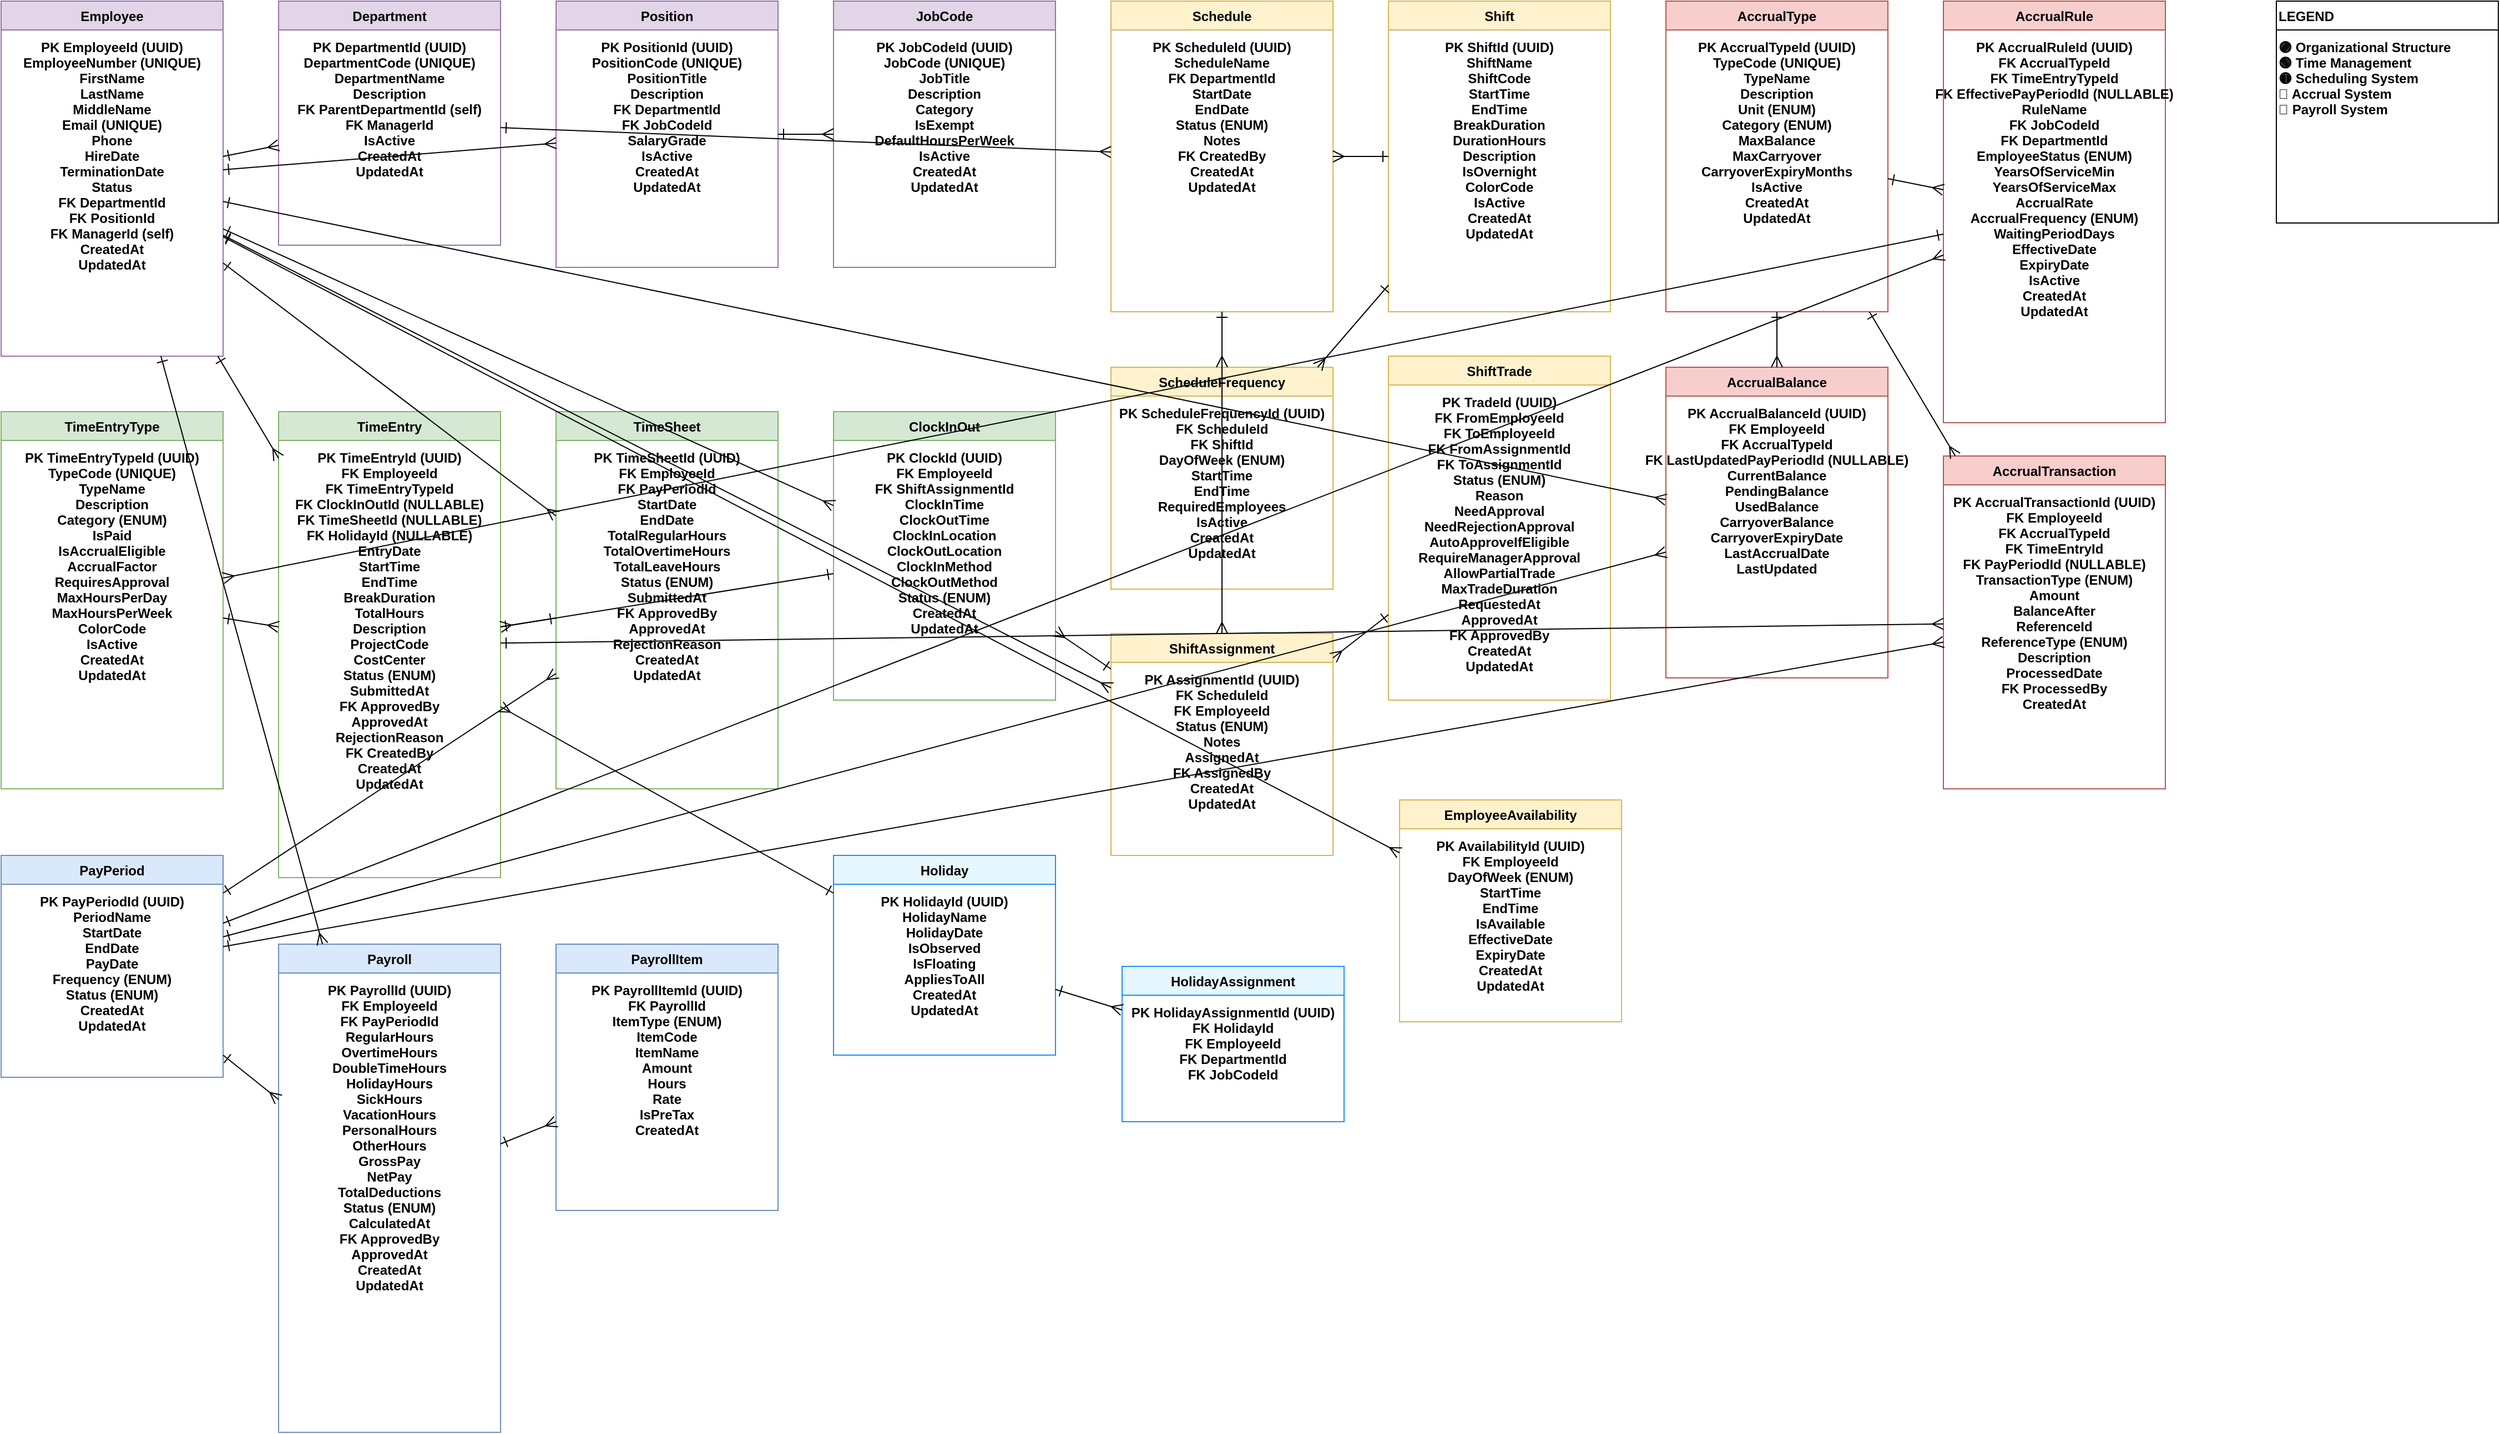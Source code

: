 <mxfile version="28.0.6">
  <diagram name="HR System ERD" id="hr-system-erd">
    <mxGraphModel dx="1465" dy="607" grid="1" gridSize="10" guides="1" tooltips="1" connect="1" arrows="1" fold="1" page="1" pageScale="1" pageWidth="3300" pageHeight="2339" math="0" shadow="0">
      <root>
        <mxCell id="0" />
        <mxCell id="1" parent="0" />
        <mxCell id="employee-entity" value="Employee&#xa;&#xa;PK EmployeeId (UUID)&#xa;EmployeeNumber (UNIQUE)&#xa;FirstName&#xa;LastName&#xa;MiddleName&#xa;Email (UNIQUE)&#xa;Phone&#xa;HireDate&#xa;TerminationDate&#xa;Status&#xa;FK DepartmentId&#xa;FK PositionId&#xa;FK ManagerId (self)&#xa;CreatedAt&#xa;UpdatedAt" style="swimlane;fontStyle=1;align=center;verticalAlign=top;childLayout=stackLayout;horizontal=1;startSize=26;horizontalStack=0;resizeParent=1;resizeParentMax=0;resizeLast=0;collapsible=1;marginBottom=0;fillColor=#e1d5e7;strokeColor=#9673a6;" parent="1" vertex="1">
          <mxGeometry x="50" y="50" width="200" height="320" as="geometry" />
        </mxCell>
        <mxCell id="department-entity" value="Department&#xa;&#xa;PK DepartmentId (UUID)&#xa;DepartmentCode (UNIQUE)&#xa;DepartmentName&#xa;Description&#xa;FK ParentDepartmentId (self)&#xa;FK ManagerId&#xa;IsActive&#xa;CreatedAt&#xa;UpdatedAt" style="swimlane;fontStyle=1;align=center;verticalAlign=top;childLayout=stackLayout;horizontal=1;startSize=26;horizontalStack=0;resizeParent=1;resizeParentMax=0;resizeLast=0;collapsible=1;marginBottom=0;fillColor=#e1d5e7;strokeColor=#9673a6;" parent="1" vertex="1">
          <mxGeometry x="300" y="50" width="200" height="220" as="geometry" />
        </mxCell>
        <mxCell id="position-entity" value="Position&#xa;&#xa;PK PositionId (UUID)&#xa;PositionCode (UNIQUE)&#xa;PositionTitle&#xa;Description&#xa;FK DepartmentId&#xa;FK JobCodeId&#xa;SalaryGrade&#xa;IsActive&#xa;CreatedAt&#xa;UpdatedAt" style="swimlane;fontStyle=1;align=center;verticalAlign=top;childLayout=stackLayout;horizontal=1;startSize=26;horizontalStack=0;resizeParent=1;resizeParentMax=0;resizeLast=0;collapsible=1;marginBottom=0;fillColor=#e1d5e7;strokeColor=#9673a6;" parent="1" vertex="1">
          <mxGeometry x="550" y="50" width="200" height="240" as="geometry" />
        </mxCell>
        <mxCell id="jobcode-entity" value="JobCode&#xa;&#xa;PK JobCodeId (UUID)&#xa;JobCode (UNIQUE)&#xa;JobTitle&#xa;Description&#xa;Category&#xa;IsExempt&#xa;DefaultHoursPerWeek&#xa;IsActive&#xa;CreatedAt&#xa;UpdatedAt" style="swimlane;fontStyle=1;align=center;verticalAlign=top;childLayout=stackLayout;horizontal=1;startSize=26;horizontalStack=0;resizeParent=1;resizeParentMax=0;resizeLast=0;collapsible=1;marginBottom=0;fillColor=#e1d5e7;strokeColor=#9673a6;" parent="1" vertex="1">
          <mxGeometry x="800" y="50" width="200" height="240" as="geometry" />
        </mxCell>
        <mxCell id="time-entry-type-entity" value="TimeEntryType&#xa;&#xa;PK TimeEntryTypeId (UUID)&#xa;TypeCode (UNIQUE)&#xa;TypeName&#xa;Description&#xa;Category (ENUM)&#xa;IsPaid&#xa;IsAccrualEligible&#xa;AccrualFactor&#xa;RequiresApproval&#xa;MaxHoursPerDay&#xa;MaxHoursPerWeek&#xa;ColorCode&#xa;IsActive&#xa;CreatedAt&#xa;UpdatedAt" style="swimlane;fontStyle=1;align=center;verticalAlign=top;childLayout=stackLayout;horizontal=1;startSize=26;horizontalStack=0;resizeParent=1;resizeParentMax=0;resizeLast=0;collapsible=1;marginBottom=0;fillColor=#d5e8d4;strokeColor=#82b366;" parent="1" vertex="1">
          <mxGeometry x="50" y="420" width="200" height="340" as="geometry" />
        </mxCell>
        <mxCell id="time-entry-entity" value="TimeEntry&#xa;&#xa;PK TimeEntryId (UUID)&#xa;FK EmployeeId&#xa;FK TimeEntryTypeId&#xa;FK ClockInOutId (NULLABLE)&#xa;FK TimeSheetId (NULLABLE)&#xa;FK HolidayId (NULLABLE)&#xa;EntryDate&#xa;StartTime&#xa;EndTime&#xa;BreakDuration&#xa;TotalHours&#xa;Description&#xa;ProjectCode&#xa;CostCenter&#xa;Status (ENUM)&#xa;SubmittedAt&#xa;FK ApprovedBy&#xa;ApprovedAt&#xa;RejectionReason&#xa;FK CreatedBy&#xa;CreatedAt&#xa;UpdatedAt" style="swimlane;fontStyle=1;align=center;verticalAlign=top;childLayout=stackLayout;horizontal=1;startSize=26;horizontalStack=0;resizeParent=1;resizeParentMax=0;resizeLast=0;collapsible=1;marginBottom=0;fillColor=#d5e8d4;strokeColor=#82b366;" parent="1" vertex="1">
          <mxGeometry x="300" y="420" width="200" height="420" as="geometry" />
        </mxCell>
        <mxCell id="timesheet-entity" value="TimeSheet&#xa;&#xa;PK TimeSheetId (UUID)&#xa;FK EmployeeId&#xa;FK PayPeriodId&#xa;StartDate&#xa;EndDate&#xa;TotalRegularHours&#xa;TotalOvertimeHours&#xa;TotalLeaveHours&#xa;Status (ENUM)&#xa;SubmittedAt&#xa;FK ApprovedBy&#xa;ApprovedAt&#xa;RejectionReason&#xa;CreatedAt&#xa;UpdatedAt" style="swimlane;fontStyle=1;align=center;verticalAlign=top;childLayout=stackLayout;horizontal=1;startSize=26;horizontalStack=0;resizeParent=1;resizeParentMax=0;collapsible=1;marginBottom=0;fillColor=#d5e8d4;strokeColor=#82b366;" parent="1" vertex="1">
          <mxGeometry x="550" y="420" width="200" height="340" as="geometry" />
        </mxCell>
        <mxCell id="clock-in-out-entity" value="ClockInOut&#xa;&#xa;PK ClockId (UUID)&#xa;FK EmployeeId&#xa;FK ShiftAssignmentId&#xa;ClockInTime&#xa;ClockOutTime&#xa;ClockInLocation&#xa;ClockOutLocation&#xa;ClockInMethod&#xa;ClockOutMethod&#xa;Status (ENUM)&#xa;CreatedAt&#xa;UpdatedAt" style="swimlane;fontStyle=1;align=center;verticalAlign=top;childLayout=stackLayout;horizontal=1;startSize=26;horizontalStack=0;resizeParent=1;resizeParentMax=0;resizeLast=0;collapsible=1;marginBottom=0;fillColor=#d5e8d4;strokeColor=#82b366;" vertex="1" parent="1">
          <mxGeometry x="800" y="420" width="200" height="260" as="geometry" />
        </mxCell>
        <mxCell id="schedule-entity" value="Schedule&#xa;&#xa;PK ScheduleId (UUID)&#xa;ScheduleName&#xa;FK DepartmentId&#xa;StartDate&#xa;EndDate&#xa;Status (ENUM)&#xa;Notes&#xa;FK CreatedBy&#xa;CreatedAt&#xa;UpdatedAt" style="swimlane;fontStyle=1;align=center;verticalAlign=top;childLayout=stackLayout;horizontal=1;startSize=26;horizontalStack=0;resizeParent=1;resizeParentMax=0;resizeLast=0;collapsible=1;marginBottom=0;fillColor=#fff2cc;strokeColor=#d6b656;" parent="1" vertex="1">
          <mxGeometry x="1050" y="50" width="200" height="280" as="geometry" />
        </mxCell>
        <mxCell id="shift-entity" value="Shift&#xa;&#xa;PK ShiftId (UUID)&#xa;ShiftName&#xa;ShiftCode&#xa;StartTime&#xa;EndTime&#xa;BreakDuration&#xa;DurationHours&#xa;Description&#xa;IsOvernight&#xa;ColorCode&#xa;IsActive&#xa;CreatedAt&#xa;UpdatedAt" style="swimlane;fontStyle=1;align=center;verticalAlign=top;childLayout=stackLayout;horizontal=1;startSize=26;horizontalStack=0;resizeParent=1;resizeParentMax=0;resizeLast=0;collapsible=1;marginBottom=0;fillColor=#fff2cc;strokeColor=#d6b656;" parent="1" vertex="1">
          <mxGeometry x="1300" y="50" width="200" height="280" as="geometry" />
        </mxCell>
        <mxCell id="schedule-frequency-entity" value="ScheduleFrequency&#xa;&#xa;PK ScheduleFrequencyId (UUID)&#xa;FK ScheduleId&#xa;FK ShiftId&#xa;DayOfWeek (ENUM)&#xa;StartTime&#xa;EndTime&#xa;RequiredEmployees&#xa;IsActive&#xa;CreatedAt&#xa;UpdatedAt" style="swimlane;fontStyle=1;align=center;verticalAlign=top;childLayout=stackLayout;horizontal=1;startSize=26;horizontalStack=0;resizeParent=1;resizeParentMax=0;resizeLast=0;collapsible=1;marginBottom=0;fillColor=#fff2cc;strokeColor=#d6b656;" vertex="1" parent="1">
          <mxGeometry x="1050" y="380" width="200" height="200" as="geometry" />
        </mxCell>
        <mxCell id="shift-assignment-entity" value="ShiftAssignment&#xa;&#xa;PK AssignmentId (UUID)&#xa;FK ScheduleId&#xa;FK EmployeeId&#xa;Status (ENUM)&#xa;Notes&#xa;AssignedAt&#xa;FK AssignedBy&#xa;CreatedAt&#xa;UpdatedAt" style="swimlane;fontStyle=1;align=center;verticalAlign=top;childLayout=stackLayout;horizontal=1;startSize=26;horizontalStack=0;resizeParent=1;resizeParentMax=0;resizeLast=0;collapsible=1;marginBottom=0;fillColor=#fff2cc;strokeColor=#d6b656;" vertex="1" parent="1">
          <mxGeometry x="1050" y="620" width="200" height="200" as="geometry" />
        </mxCell>
        <mxCell id="shift-trade-entity" value="ShiftTrade&#xa;&#xa;PK TradeId (UUID)&#xa;FK FromEmployeeId&#xa;FK ToEmployeeId&#xa;FK FromAssignmentId&#xa;FK ToAssignmentId&#xa;Status (ENUM)&#xa;Reason&#xa;NeedApproval&#xa;NeedRejectionApproval&#xa;AutoApproveIfEligible&#xa;RequireManagerApproval&#xa;AllowPartialTrade&#xa;MaxTradeDuration&#xa;RequestedAt&#xa;ApprovedAt&#xa;FK ApprovedBy&#xa;CreatedAt&#xa;UpdatedAt" style="swimlane;fontStyle=1;align=center;verticalAlign=top;childLayout=stackLayout;horizontal=1;startSize=26;horizontalStack=0;resizeParent=1;resizeParentMax=0;resizeLast=0;collapsible=1;marginBottom=0;fillColor=#fff2cc;strokeColor=#d6b656;" parent="1" vertex="1">
          <mxGeometry x="1300" y="370" width="200" height="310" as="geometry" />
        </mxCell>
        <mxCell id="accrual-type-entity" value="AccrualType&#xa;&#xa;PK AccrualTypeId (UUID)&#xa;TypeCode (UNIQUE)&#xa;TypeName&#xa;Description&#xa;Unit (ENUM)&#xa;Category (ENUM)&#xa;MaxBalance&#xa;MaxCarryover&#xa;CarryoverExpiryMonths&#xa;IsActive&#xa;CreatedAt&#xa;UpdatedAt" style="swimlane;fontStyle=1;align=center;verticalAlign=top;childLayout=stackLayout;horizontal=1;startSize=26;horizontalStack=0;resizeParent=1;resizeParentMax=0;resizeLast=0;collapsible=1;marginBottom=0;fillColor=#f8cecc;strokeColor=#b85450;" parent="1" vertex="1">
          <mxGeometry x="1550" y="50" width="200" height="280" as="geometry" />
        </mxCell>
        <mxCell id="accrual-rule-entity" value="AccrualRule&#xa;&#xa;PK AccrualRuleId (UUID)&#xa;FK AccrualTypeId&#xa;FK TimeEntryTypeId&#xa;FK EffectivePayPeriodId (NULLABLE)&#xa;RuleName&#xa;FK JobCodeId&#xa;FK DepartmentId&#xa;EmployeeStatus (ENUM)&#xa;YearsOfServiceMin&#xa;YearsOfServiceMax&#xa;AccrualRate&#xa;AccrualFrequency (ENUM)&#xa;WaitingPeriodDays&#xa;EffectiveDate&#xa;ExpiryDate&#xa;IsActive&#xa;CreatedAt&#xa;UpdatedAt" style="swimlane;fontStyle=1;align=center;verticalAlign=top;childLayout=stackLayout;horizontal=1;startSize=26;horizontalStack=0;resizeParent=1;resizeParentMax=0;resizeLast=0;collapsible=1;marginBottom=0;fillColor=#f8cecc;strokeColor=#b85450;" parent="1" vertex="1">
          <mxGeometry x="1800" y="50" width="200" height="380" as="geometry" />
        </mxCell>
        <mxCell id="accrual-balance-entity" value="AccrualBalance&#xa;&#xa;PK AccrualBalanceId (UUID)&#xa;FK EmployeeId&#xa;FK AccrualTypeId&#xa;FK LastUpdatedPayPeriodId (NULLABLE)&#xa;CurrentBalance&#xa;PendingBalance&#xa;UsedBalance&#xa;CarryoverBalance&#xa;CarryoverExpiryDate&#xa;LastAccrualDate&#xa;LastUpdated" style="swimlane;fontStyle=1;align=center;verticalAlign=top;childLayout=stackLayout;horizontal=1;startSize=26;horizontalStack=0;resizeParent=1;resizeParentMax=0;resizeLast=0;collapsible=1;marginBottom=0;fillColor=#f8cecc;strokeColor=#b85450;" parent="1" vertex="1">
          <mxGeometry x="1550" y="380" width="200" height="280" as="geometry" />
        </mxCell>
        <mxCell id="accrual-transaction-entity" value="AccrualTransaction&#xa;&#xa;PK AccrualTransactionId (UUID)&#xa;FK EmployeeId&#xa;FK AccrualTypeId&#xa;FK TimeEntryId&#xa;FK PayPeriodId (NULLABLE)&#xa;TransactionType (ENUM)&#xa;Amount&#xa;BalanceAfter&#xa;ReferenceId&#xa;ReferenceType (ENUM)&#xa;Description&#xa;ProcessedDate&#xa;FK ProcessedBy&#xa;CreatedAt" style="swimlane;fontStyle=1;align=center;verticalAlign=top;childLayout=stackLayout;horizontal=1;startSize=26;horizontalStack=0;resizeParent=1;resizeParentMax=0;resizeLast=0;collapsible=1;marginBottom=0;fillColor=#f8cecc;strokeColor=#b85450;" parent="1" vertex="1">
          <mxGeometry x="1800" y="460" width="200" height="300" as="geometry" />
        </mxCell>
        <mxCell id="pay-period-entity" value="PayPeriod&#xa;&#xa;PK PayPeriodId (UUID)&#xa;PeriodName&#xa;StartDate&#xa;EndDate&#xa;PayDate&#xa;Frequency (ENUM)&#xa;Status (ENUM)&#xa;CreatedAt&#xa;UpdatedAt" style="swimlane;fontStyle=1;align=center;verticalAlign=top;childLayout=stackLayout;horizontal=1;startSize=26;horizontalStack=0;resizeParent=1;resizeParentMax=0;resizeLast=0;collapsible=1;marginBottom=0;fillColor=#dae8fc;strokeColor=#6c8ebf;" parent="1" vertex="1">
          <mxGeometry x="50" y="820" width="200" height="200" as="geometry" />
        </mxCell>
        <mxCell id="payroll-entity" value="Payroll&#xa;&#xa;PK PayrollId (UUID)&#xa;FK EmployeeId&#xa;FK PayPeriodId&#xa;RegularHours&#xa;OvertimeHours&#xa;DoubleTimeHours&#xa;HolidayHours&#xa;SickHours&#xa;VacationHours&#xa;PersonalHours&#xa;OtherHours&#xa;GrossPay&#xa;NetPay&#xa;TotalDeductions&#xa;Status (ENUM)&#xa;CalculatedAt&#xa;FK ApprovedBy&#xa;ApprovedAt&#xa;CreatedAt&#xa;UpdatedAt" style="swimlane;fontStyle=1;align=center;verticalAlign=top;childLayout=stackLayout;horizontal=1;startSize=26;horizontalStack=0;resizeParent=1;resizeParentMax=0;resizeLast=0;collapsible=1;marginBottom=0;fillColor=#dae8fc;strokeColor=#6c8ebf;" parent="1" vertex="1">
          <mxGeometry x="300" y="900" width="200" height="440" as="geometry" />
        </mxCell>
        <mxCell id="payroll-item-entity" value="PayrollItem&#xa;&#xa;PK PayrollItemId (UUID)&#xa;FK PayrollId&#xa;ItemType (ENUM)&#xa;ItemCode&#xa;ItemName&#xa;Amount&#xa;Hours&#xa;Rate&#xa;IsPreTax&#xa;CreatedAt" style="swimlane;fontStyle=1;align=center;verticalAlign=top;childLayout=stackLayout;horizontal=1;startSize=26;horizontalStack=0;resizeParent=1;resizeParentMax=0;resizeLast=0;collapsible=1;marginBottom=0;fillColor=#dae8fc;strokeColor=#6c8ebf;" parent="1" vertex="1">
          <mxGeometry x="550" y="900" width="200" height="240" as="geometry" />
        </mxCell>
        <mxCell id="holiday-entity" value="Holiday&#xa;&#xa;PK HolidayId (UUID)&#xa;HolidayName&#xa;HolidayDate&#xa;IsObserved&#xa;IsFloating&#xa;AppliesToAll&#xa;CreatedAt&#xa;UpdatedAt" style="swimlane;fontStyle=1;align=center;verticalAlign=top;childLayout=stackLayout;horizontal=1;startSize=26;horizontalStack=0;resizeParent=1;resizeParentMax=0;resizeLast=0;collapsible=1;marginBottom=0;fillColor=#e6f7ff;strokeColor=#1890ff;" parent="1" vertex="1">
          <mxGeometry x="800" y="820" width="200" height="180" as="geometry" />
        </mxCell>
        <mxCell id="holiday-assignment-entity" value="HolidayAssignment&#xa;&#xa;PK HolidayAssignmentId (UUID)&#xa;FK HolidayId&#xa;FK EmployeeId&#xa;FK DepartmentId&#xa;FK JobCodeId" style="swimlane;fontStyle=1;align=center;verticalAlign=top;childLayout=stackLayout;horizontal=1;startSize=26;horizontalStack=0;resizeParent=1;resizeParentMax=0;resizeLast=0;collapsible=1;marginBottom=0;fillColor=#e6f7ff;strokeColor=#1890ff;" parent="1" vertex="1">
          <mxGeometry x="1060" y="920" width="200" height="140" as="geometry" />
        </mxCell>
        <mxCell id="emp-dept-rel" value="" style="endArrow=ERmany;startArrow=ERone;endFill=0;startFill=0;endSize=8;startSize=8;" parent="1" source="employee-entity" target="department-entity" edge="1">
          <mxGeometry width="100" height="100" relative="1" as="geometry">
            <mxPoint x="250" y="150" as="sourcePoint" />
            <mxPoint x="300" y="150" as="targetPoint" />
          </mxGeometry>
        </mxCell>
        <mxCell id="emp-pos-rel" value="" style="endArrow=ERmany;startArrow=ERone;endFill=0;startFill=0;endSize=8;startSize=8;" parent="1" source="employee-entity" target="position-entity" edge="1">
          <mxGeometry width="100" height="100" relative="1" as="geometry">
            <mxPoint x="250" y="180" as="sourcePoint" />
            <mxPoint x="550" y="180" as="targetPoint" />
          </mxGeometry>
        </mxCell>
        <mxCell id="pos-job-rel" value="" style="endArrow=ERmany;startArrow=ERone;endFill=0;startFill=0;endSize=8;startSize=8;" parent="1" source="position-entity" target="jobcode-entity" edge="1">
          <mxGeometry width="100" height="100" relative="1" as="geometry">
            <mxPoint x="750" y="150" as="sourcePoint" />
            <mxPoint x="800" y="150" as="targetPoint" />
          </mxGeometry>
        </mxCell>
        <mxCell id="emp-time-rel" value="" style="endArrow=ERmany;startArrow=ERone;endFill=0;startFill=0;endSize=8;startSize=8;" parent="1" source="employee-entity" target="time-entry-entity" edge="1">
          <mxGeometry width="100" height="100" relative="1" as="geometry">
            <mxPoint x="150" y="370" as="sourcePoint" />
            <mxPoint x="300" y="500" as="targetPoint" />
          </mxGeometry>
        </mxCell>
        <mxCell id="type-entry-rel" value="" style="endArrow=ERmany;startArrow=ERone;endFill=0;startFill=0;endSize=8;startSize=8;" parent="1" source="time-entry-type-entity" target="time-entry-entity" edge="1">
          <mxGeometry width="100" height="100" relative="1" as="geometry">
            <mxPoint x="250" y="600" as="sourcePoint" />
            <mxPoint x="300" y="600" as="targetPoint" />
          </mxGeometry>
        </mxCell>
        <mxCell id="emp-sheet-rel" value="" style="endArrow=ERmany;startArrow=ERone;endFill=0;startFill=0;endSize=8;startSize=8;" parent="1" source="employee-entity" target="timesheet-entity" edge="1">
          <mxGeometry width="100" height="100" relative="1" as="geometry">
            <mxPoint x="250" y="300" as="sourcePoint" />
            <mxPoint x="550" y="500" as="targetPoint" />
          </mxGeometry>
        </mxCell>
        <mxCell id="emp-clock-rel" value="" style="endArrow=ERmany;startArrow=ERone;endFill=0;startFill=0;endSize=8;startSize=8;" parent="1" source="employee-entity" target="clock-in-out-entity" edge="1">
          <mxGeometry width="100" height="100" relative="1" as="geometry">
            <mxPoint x="250" y="250" as="sourcePoint" />
            <mxPoint x="800" y="500" as="targetPoint" />
          </mxGeometry>
        </mxCell>
        <mxCell id="assignment-clock-rel" value="" style="endArrow=ERmany;startArrow=ERone;endFill=0;startFill=0;endSize=8;startSize=8;" edge="1" parent="1" source="shift-assignment-entity" target="clock-in-out-entity">
          <mxGeometry width="100" height="100" relative="1" as="geometry">
            <mxPoint x="1000" y="480" as="sourcePoint" />
            <mxPoint x="800" y="500" as="targetPoint" />
          </mxGeometry>
        </mxCell>
        <mxCell id="dept-sched-rel" value="" style="endArrow=ERmany;startArrow=ERone;endFill=0;startFill=0;endSize=8;startSize=8;" edge="1" parent="1" source="department-entity" target="schedule-entity">
          <mxGeometry width="100" height="100" relative="1" as="geometry">
            <mxPoint x="500" y="150" as="sourcePoint" />
            <mxPoint x="1050" y="150" as="targetPoint" />
          </mxGeometry>
        </mxCell>
        <mxCell id="emp-assignment-rel" value="" style="endArrow=ERmany;startArrow=ERone;endFill=0;startFill=0;endSize=8;startSize=8;" edge="1" parent="1" source="employee-entity" target="shift-assignment-entity">
          <mxGeometry width="100" height="100" relative="1" as="geometry">
            <mxPoint x="250" y="200" as="sourcePoint" />
            <mxPoint x="1050" y="480" as="targetPoint" />
          </mxGeometry>
        </mxCell>
        <mxCell id="shift-schedule-rel" value="" style="endArrow=ERmany;startArrow=ERone;endFill=0;startFill=0;endSize=8;startSize=8;" edge="1" parent="1" source="shift-entity" target="schedule-entity">
          <mxGeometry width="100" height="100" relative="1" as="geometry">
            <mxPoint x="1300" y="180" as="sourcePoint" />
            <mxPoint x="1050" y="180" as="targetPoint" />
          </mxGeometry>
        </mxCell>
        <mxCell id="sched-schedule-freq-rel" value="" style="endArrow=ERmany;startArrow=ERone;endFill=0;startFill=0;endSize=8;startSize=8;" edge="1" parent="1" source="schedule-entity" target="schedule-frequency-entity">
          <mxGeometry width="100" height="100" relative="1" as="geometry">
            <mxPoint x="1150" y="330" as="sourcePoint" />
            <mxPoint x="1150" y="380" as="targetPoint" />
          </mxGeometry>
        </mxCell>
        <mxCell id="schedule-freq-shift-rel" value="" style="endArrow=ERone;startArrow=ERmany;endFill=0;startFill=0;endSize=8;startSize=8;" edge="1" parent="1" source="schedule-frequency-entity" target="shift-entity">
          <mxGeometry width="100" height="100" relative="1" as="geometry">
            <mxPoint x="1250" y="480" as="sourcePoint" />
            <mxPoint x="1300" y="180" as="targetPoint" />
          </mxGeometry>
        </mxCell>
        <mxCell id="sched-assignment-rel" value="" style="endArrow=ERmany;startArrow=ERone;endFill=0;startFill=0;endSize=8;startSize=8;" edge="1" parent="1" source="schedule-entity" target="shift-assignment-entity">
          <mxGeometry width="100" height="100" relative="1" as="geometry">
            <mxPoint x="1150" y="330" as="sourcePoint" />
            <mxPoint x="1150" y="620" as="targetPoint" />
          </mxGeometry>
        </mxCell>
        <mxCell id="assignment-trade-rel" value="" style="endArrow=ERone;startArrow=ERmany;endFill=0;startFill=0;endSize=8;startSize=8;" edge="1" parent="1" source="shift-assignment-entity" target="shift-trade-entity">
          <mxGeometry width="100" height="100" relative="1" as="geometry">
            <mxPoint x="1250" y="480" as="sourcePoint" />
            <mxPoint x="1300" y="480" as="targetPoint" />
          </mxGeometry>
        </mxCell>
        <mxCell id="emp-balance-rel" value="" style="endArrow=ERmany;startArrow=ERone;endFill=0;startFill=0;endSize=8;startSize=8;" parent="1" source="employee-entity" target="accrual-balance-entity" edge="1">
          <mxGeometry width="100" height="100" relative="1" as="geometry">
            <mxPoint x="250" y="300" as="sourcePoint" />
            <mxPoint x="1550" y="500" as="targetPoint" />
          </mxGeometry>
        </mxCell>
        <mxCell id="type-rule-rel" value="" style="endArrow=ERmany;startArrow=ERone;endFill=0;startFill=0;endSize=8;startSize=8;" parent="1" source="accrual-type-entity" target="accrual-rule-entity" edge="1">
          <mxGeometry width="100" height="100" relative="1" as="geometry">
            <mxPoint x="1750" y="200" as="sourcePoint" />
            <mxPoint x="1800" y="200" as="targetPoint" />
          </mxGeometry>
        </mxCell>
        <mxCell id="time-type-rule-rel" value="" style="endArrow=ERone;startArrow=ERmany;endFill=0;startFill=0;endSize=8;startSize=8;" edge="1" parent="1" source="time-entry-type-entity" target="accrual-rule-entity">
          <mxGeometry width="100" height="100" relative="1" as="geometry">
            <mxPoint x="250" y="600" as="sourcePoint" />
            <mxPoint x="1800" y="300" as="targetPoint" />
          </mxGeometry>
        </mxCell>
        <mxCell id="type-balance-rel" value="" style="endArrow=ERmany;startArrow=ERone;endFill=0;startFill=0;endSize=8;startSize=8;" parent="1" source="accrual-type-entity" target="accrual-balance-entity" edge="1">
          <mxGeometry width="100" height="100" relative="1" as="geometry">
            <mxPoint x="1650" y="330" as="sourcePoint" />
            <mxPoint x="1650" y="380" as="targetPoint" />
          </mxGeometry>
        </mxCell>
        <mxCell id="type-trans-rel" value="" style="endArrow=ERmany;startArrow=ERone;endFill=0;startFill=0;endSize=8;startSize=8;" parent="1" source="accrual-type-entity" target="accrual-transaction-entity" edge="1">
          <mxGeometry width="100" height="100" relative="1" as="geometry">
            <mxPoint x="1750" y="300" as="sourcePoint" />
            <mxPoint x="1800" y="600" as="targetPoint" />
          </mxGeometry>
        </mxCell>
        <mxCell id="time-entry-accrual-rel" value="" style="endArrow=ERmany;startArrow=ERone;endFill=0;startFill=0;endSize=8;startSize=8;" edge="1" parent="1" source="time-entry-entity" target="accrual-transaction-entity">
          <mxGeometry width="100" height="100" relative="1" as="geometry">
            <mxPoint x="500" y="600" as="sourcePoint" />
            <mxPoint x="1800" y="600" as="targetPoint" />
          </mxGeometry>
        </mxCell>
        <mxCell id="clock-time-entry-rel" value="" style="endArrow=ERone;startArrow=ERone;endFill=0;startFill=0;endSize=8;startSize=8;" edge="1" parent="1" source="clock-in-out-entity" target="time-entry-entity">
          <mxGeometry width="100" height="100" relative="1" as="geometry">
            <mxPoint x="900" y="500" as="sourcePoint" />
            <mxPoint x="300" y="500" as="targetPoint" />
          </mxGeometry>
        </mxCell>
        <mxCell id="timesheet-time-entry-rel" value="" style="endArrow=ERmany;startArrow=ERone;endFill=0;startFill=0;endSize=8;startSize=8;" edge="1" parent="1" source="timesheet-entity" target="time-entry-entity">
          <mxGeometry width="100" height="100" relative="1" as="geometry">
            <mxPoint x="550" y="500" as="sourcePoint" />
            <mxPoint x="500" y="500" as="targetPoint" />
          </mxGeometry>
        </mxCell>
        <mxCell id="emp-payroll-rel" value="" style="endArrow=ERmany;startArrow=ERone;endFill=0;startFill=0;endSize=8;startSize=8;" parent="1" source="employee-entity" target="payroll-entity" edge="1">
          <mxGeometry width="100" height="100" relative="1" as="geometry">
            <mxPoint x="150" y="370" as="sourcePoint" />
            <mxPoint x="300" y="900" as="targetPoint" />
          </mxGeometry>
        </mxCell>
        <mxCell id="period-payroll-rel" value="" style="endArrow=ERmany;startArrow=ERone;endFill=0;startFill=0;endSize=8;startSize=8;" parent="1" source="pay-period-entity" target="payroll-entity" edge="1">
          <mxGeometry width="100" height="100" relative="1" as="geometry">
            <mxPoint x="250" y="950" as="sourcePoint" />
            <mxPoint x="300" y="1000" as="targetPoint" />
          </mxGeometry>
        </mxCell>
        <mxCell id="period-sheet-rel" value="" style="endArrow=ERmany;startArrow=ERone;endFill=0;startFill=0;endSize=8;startSize=8;" parent="1" source="pay-period-entity" target="timesheet-entity" edge="1">
          <mxGeometry width="100" height="100" relative="1" as="geometry">
            <mxPoint x="250" y="820" as="sourcePoint" />
            <mxPoint x="550" y="700" as="targetPoint" />
          </mxGeometry>
        </mxCell>
        <mxCell id="payroll-item-rel" value="" style="endArrow=ERmany;startArrow=ERone;endFill=0;startFill=0;endSize=8;startSize=8;" parent="1" source="payroll-entity" target="payroll-item-entity" edge="1">
          <mxGeometry width="100" height="100" relative="1" as="geometry">
            <mxPoint x="500" y="1000" as="sourcePoint" />
            <mxPoint x="550" y="1000" as="targetPoint" />
          </mxGeometry>
        </mxCell>
        <mxCell id="holiday-assign-rel" value="" style="endArrow=ERmany;startArrow=ERone;endFill=0;startFill=0;endSize=8;startSize=8;" parent="1" source="holiday-entity" target="holiday-assignment-entity" edge="1">
          <mxGeometry width="100" height="100" relative="1" as="geometry">
            <mxPoint x="1000" y="880" as="sourcePoint" />
            <mxPoint x="1050" y="880" as="targetPoint" />
          </mxGeometry>
        </mxCell>
        <mxCell id="holiday-time-entry-rel" value="" style="endArrow=ERmany;startArrow=ERone;endFill=0;startFill=0;endSize=8;startSize=8;" edge="1" parent="1" source="holiday-entity" target="time-entry-entity">
          <mxGeometry width="100" height="100" relative="1" as="geometry">
            <mxPoint x="800" y="820" as="sourcePoint" />
            <mxPoint x="300" y="500" as="targetPoint" />
          </mxGeometry>
        </mxCell>
        <mxCell id="period-accrual-transaction-rel" value="" style="endArrow=ERmany;startArrow=ERone;endFill=0;startFill=0;endSize=8;startSize=8;" edge="1" parent="1" source="pay-period-entity" target="accrual-transaction-entity">
          <mxGeometry width="100" height="100" relative="1" as="geometry">
            <mxPoint x="250" y="820" as="sourcePoint" />
            <mxPoint x="1800" y="460" as="targetPoint" />
          </mxGeometry>
        </mxCell>
        <mxCell id="period-accrual-balance-rel" value="" style="endArrow=ERmany;startArrow=ERone;endFill=0;startFill=0;endSize=8;startSize=8;" edge="1" parent="1" source="pay-period-entity" target="accrual-balance-entity">
          <mxGeometry width="100" height="100" relative="1" as="geometry">
            <mxPoint x="250" y="820" as="sourcePoint" />
            <mxPoint x="1550" y="380" as="targetPoint" />
          </mxGeometry>
        </mxCell>
        <mxCell id="period-accrual-rule-rel" value="" style="endArrow=ERmany;startArrow=ERone;endFill=0;startFill=0;endSize=8;startSize=8;" edge="1" parent="1" source="pay-period-entity" target="accrual-rule-entity">
          <mxGeometry width="100" height="100" relative="1" as="geometry">
            <mxPoint x="250" y="820" as="sourcePoint" />
            <mxPoint x="1800" y="50" as="targetPoint" />
          </mxGeometry>
        </mxCell>
        <mxCell id="legend" value="LEGEND&#xa;&#xa;🟣 Organizational Structure&#xa;🟢 Time Management&#xa;🟡 Scheduling System&#xa;🔴 Accrual System&#xa;🔵 Payroll System" style="swimlane;fontStyle=1;align=left;verticalAlign=top;childLayout=stackLayout;horizontal=1;startSize=26;horizontalStack=0;resizeParent=1;resizeParentMax=0;resizeLast=0;collapsible=1;marginBottom=0;fillColor=#ffffff;strokeColor=#000000;" parent="1" vertex="1">
          <mxGeometry x="2100" y="50" width="200" height="200" as="geometry" />
        </mxCell>
        <mxCell id="employee-availability-entity" value="EmployeeAvailability&#xa;&#xa;PK AvailabilityId (UUID)&#xa;FK EmployeeId&#xa;DayOfWeek (ENUM)&#xa;StartTime&#xa;EndTime&#xa;IsAvailable&#xa;EffectiveDate&#xa;ExpiryDate&#xa;CreatedAt&#xa;UpdatedAt" style="swimlane;fontStyle=1;align=center;verticalAlign=top;childLayout=stackLayout;horizontal=1;startSize=26;horizontalStack=0;resizeParent=1;resizeParentMax=0;resizeLast=0;collapsible=1;marginBottom=0;fillColor=#fff2cc;strokeColor=#d6b656;" parent="1" vertex="1">
          <mxGeometry x="1310" y="770" width="200" height="200" as="geometry" />
        </mxCell>
        <mxCell id="emp-avail-rel" value="" style="endArrow=ERmany;startArrow=ERone;endFill=0;startFill=0;endSize=8;startSize=8;" parent="1" source="employee-entity" target="employee-availability-entity" edge="1">
          <mxGeometry width="100" height="100" relative="1" as="geometry">
            <mxPoint x="250" y="300" as="sourcePoint" />
            <mxPoint x="1300" y="520" as="targetPoint" />
          </mxGeometry>
        </mxCell>
      </root>
    </mxGraphModel>
  </diagram>
</mxfile>
